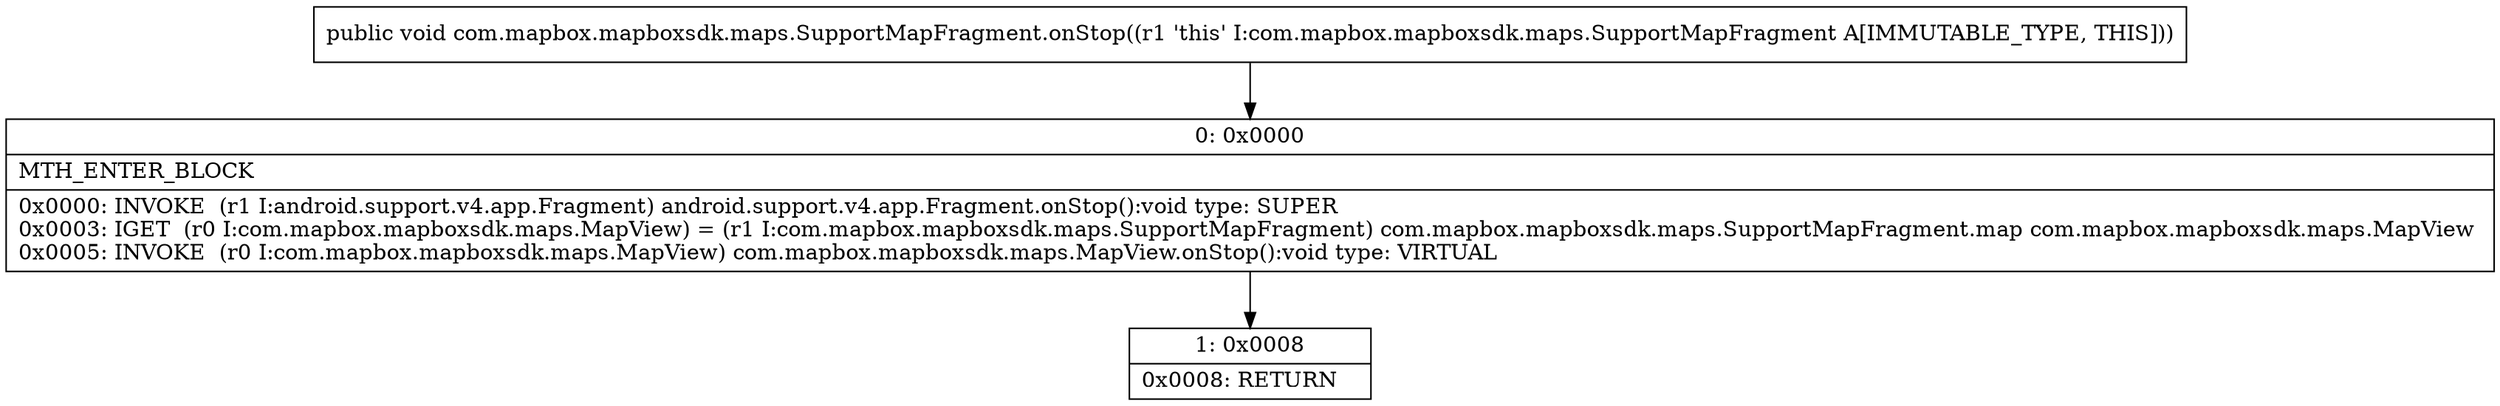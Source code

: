 digraph "CFG forcom.mapbox.mapboxsdk.maps.SupportMapFragment.onStop()V" {
Node_0 [shape=record,label="{0\:\ 0x0000|MTH_ENTER_BLOCK\l|0x0000: INVOKE  (r1 I:android.support.v4.app.Fragment) android.support.v4.app.Fragment.onStop():void type: SUPER \l0x0003: IGET  (r0 I:com.mapbox.mapboxsdk.maps.MapView) = (r1 I:com.mapbox.mapboxsdk.maps.SupportMapFragment) com.mapbox.mapboxsdk.maps.SupportMapFragment.map com.mapbox.mapboxsdk.maps.MapView \l0x0005: INVOKE  (r0 I:com.mapbox.mapboxsdk.maps.MapView) com.mapbox.mapboxsdk.maps.MapView.onStop():void type: VIRTUAL \l}"];
Node_1 [shape=record,label="{1\:\ 0x0008|0x0008: RETURN   \l}"];
MethodNode[shape=record,label="{public void com.mapbox.mapboxsdk.maps.SupportMapFragment.onStop((r1 'this' I:com.mapbox.mapboxsdk.maps.SupportMapFragment A[IMMUTABLE_TYPE, THIS])) }"];
MethodNode -> Node_0;
Node_0 -> Node_1;
}


